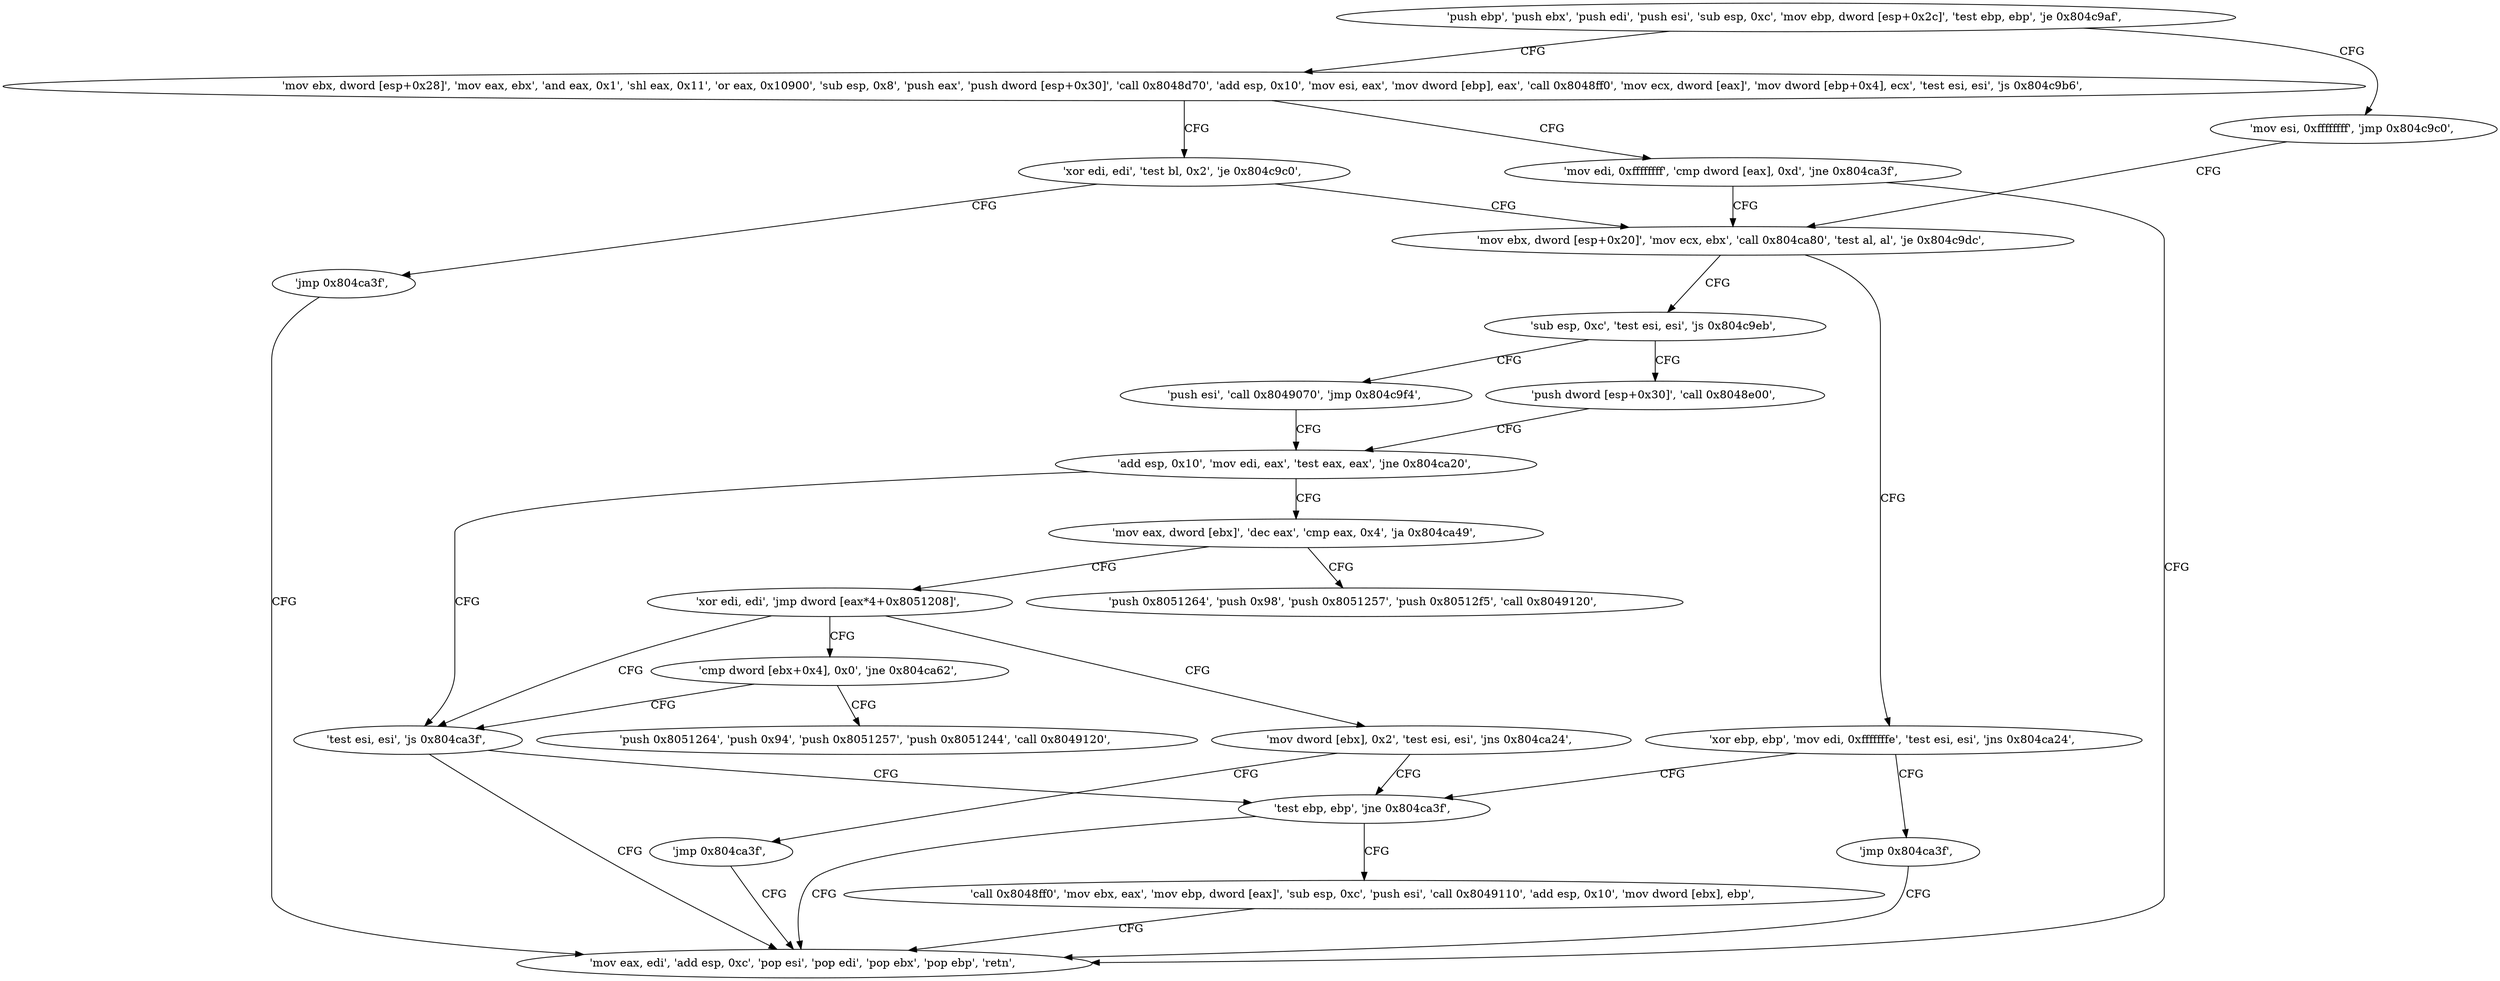 digraph "func" {
"134531424" [label = "'push ebp', 'push ebx', 'push edi', 'push esi', 'sub esp, 0xc', 'mov ebp, dword [esp+0x2c]', 'test ebp, ebp', 'je 0x804c9af', " ]
"134531503" [label = "'mov esi, 0xffffffff', 'jmp 0x804c9c0', " ]
"134531439" [label = "'mov ebx, dword [esp+0x28]', 'mov eax, ebx', 'and eax, 0x1', 'shl eax, 0x11', 'or eax, 0x10900', 'sub esp, 0x8', 'push eax', 'push dword [esp+0x30]', 'call 0x8048d70', 'add esp, 0x10', 'mov esi, eax', 'mov dword [ebp], eax', 'call 0x8048ff0', 'mov ecx, dword [eax]', 'mov dword [ebp+0x4], ecx', 'test esi, esi', 'js 0x804c9b6', " ]
"134531520" [label = "'mov ebx, dword [esp+0x20]', 'mov ecx, ebx', 'call 0x804ca80', 'test al, al', 'je 0x804c9dc', " ]
"134531510" [label = "'mov edi, 0xffffffff', 'cmp dword [eax], 0xd', 'jne 0x804ca3f', " ]
"134531491" [label = "'xor edi, edi', 'test bl, 0x2', 'je 0x804c9c0', " ]
"134531548" [label = "'sub esp, 0xc', 'test esi, esi', 'js 0x804c9eb', " ]
"134531535" [label = "'xor ebp, ebp', 'mov edi, 0xfffffffe', 'test esi, esi', 'jns 0x804ca24', " ]
"134531647" [label = "'mov eax, edi', 'add esp, 0xc', 'pop esi', 'pop edi', 'pop ebx', 'pop ebp', 'retn', " ]
"134531498" [label = "'jmp 0x804ca3f', " ]
"134531563" [label = "'push dword [esp+0x30]', 'call 0x8048e00', " ]
"134531555" [label = "'push esi', 'call 0x8049070', 'jmp 0x804c9f4', " ]
"134531620" [label = "'test ebp, ebp', 'jne 0x804ca3f', " ]
"134531546" [label = "'jmp 0x804ca3f', " ]
"134531572" [label = "'add esp, 0x10', 'mov edi, eax', 'test eax, eax', 'jne 0x804ca20', " ]
"134531624" [label = "'call 0x8048ff0', 'mov ebx, eax', 'mov ebp, dword [eax]', 'sub esp, 0xc', 'push esi', 'call 0x8049110', 'add esp, 0x10', 'mov dword [ebx], ebp', " ]
"134531616" [label = "'test esi, esi', 'js 0x804ca3f', " ]
"134531581" [label = "'mov eax, dword [ebx]', 'dec eax', 'cmp eax, 0x4', 'ja 0x804ca49', " ]
"134531657" [label = "'push 0x8051264', 'push 0x98', 'push 0x8051257', 'push 0x80512f5', 'call 0x8049120', " ]
"134531589" [label = "'xor edi, edi', 'jmp dword [eax*4+0x8051208]', " ]
"134531598" [label = "'mov dword [ebx], 0x2', 'test esi, esi', 'jns 0x804ca24', " ]
"134531610" [label = "'cmp dword [ebx+0x4], 0x0', 'jne 0x804ca62', " ]
"134531608" [label = "'jmp 0x804ca3f', " ]
"134531682" [label = "'push 0x8051264', 'push 0x94', 'push 0x8051257', 'push 0x8051244', 'call 0x8049120', " ]
"134531424" -> "134531503" [ label = "CFG" ]
"134531424" -> "134531439" [ label = "CFG" ]
"134531503" -> "134531520" [ label = "CFG" ]
"134531439" -> "134531510" [ label = "CFG" ]
"134531439" -> "134531491" [ label = "CFG" ]
"134531520" -> "134531548" [ label = "CFG" ]
"134531520" -> "134531535" [ label = "CFG" ]
"134531510" -> "134531647" [ label = "CFG" ]
"134531510" -> "134531520" [ label = "CFG" ]
"134531491" -> "134531520" [ label = "CFG" ]
"134531491" -> "134531498" [ label = "CFG" ]
"134531548" -> "134531563" [ label = "CFG" ]
"134531548" -> "134531555" [ label = "CFG" ]
"134531535" -> "134531620" [ label = "CFG" ]
"134531535" -> "134531546" [ label = "CFG" ]
"134531498" -> "134531647" [ label = "CFG" ]
"134531563" -> "134531572" [ label = "CFG" ]
"134531555" -> "134531572" [ label = "CFG" ]
"134531620" -> "134531647" [ label = "CFG" ]
"134531620" -> "134531624" [ label = "CFG" ]
"134531546" -> "134531647" [ label = "CFG" ]
"134531572" -> "134531616" [ label = "CFG" ]
"134531572" -> "134531581" [ label = "CFG" ]
"134531624" -> "134531647" [ label = "CFG" ]
"134531616" -> "134531647" [ label = "CFG" ]
"134531616" -> "134531620" [ label = "CFG" ]
"134531581" -> "134531657" [ label = "CFG" ]
"134531581" -> "134531589" [ label = "CFG" ]
"134531589" -> "134531598" [ label = "CFG" ]
"134531589" -> "134531610" [ label = "CFG" ]
"134531589" -> "134531616" [ label = "CFG" ]
"134531598" -> "134531620" [ label = "CFG" ]
"134531598" -> "134531608" [ label = "CFG" ]
"134531610" -> "134531682" [ label = "CFG" ]
"134531610" -> "134531616" [ label = "CFG" ]
"134531608" -> "134531647" [ label = "CFG" ]
}
